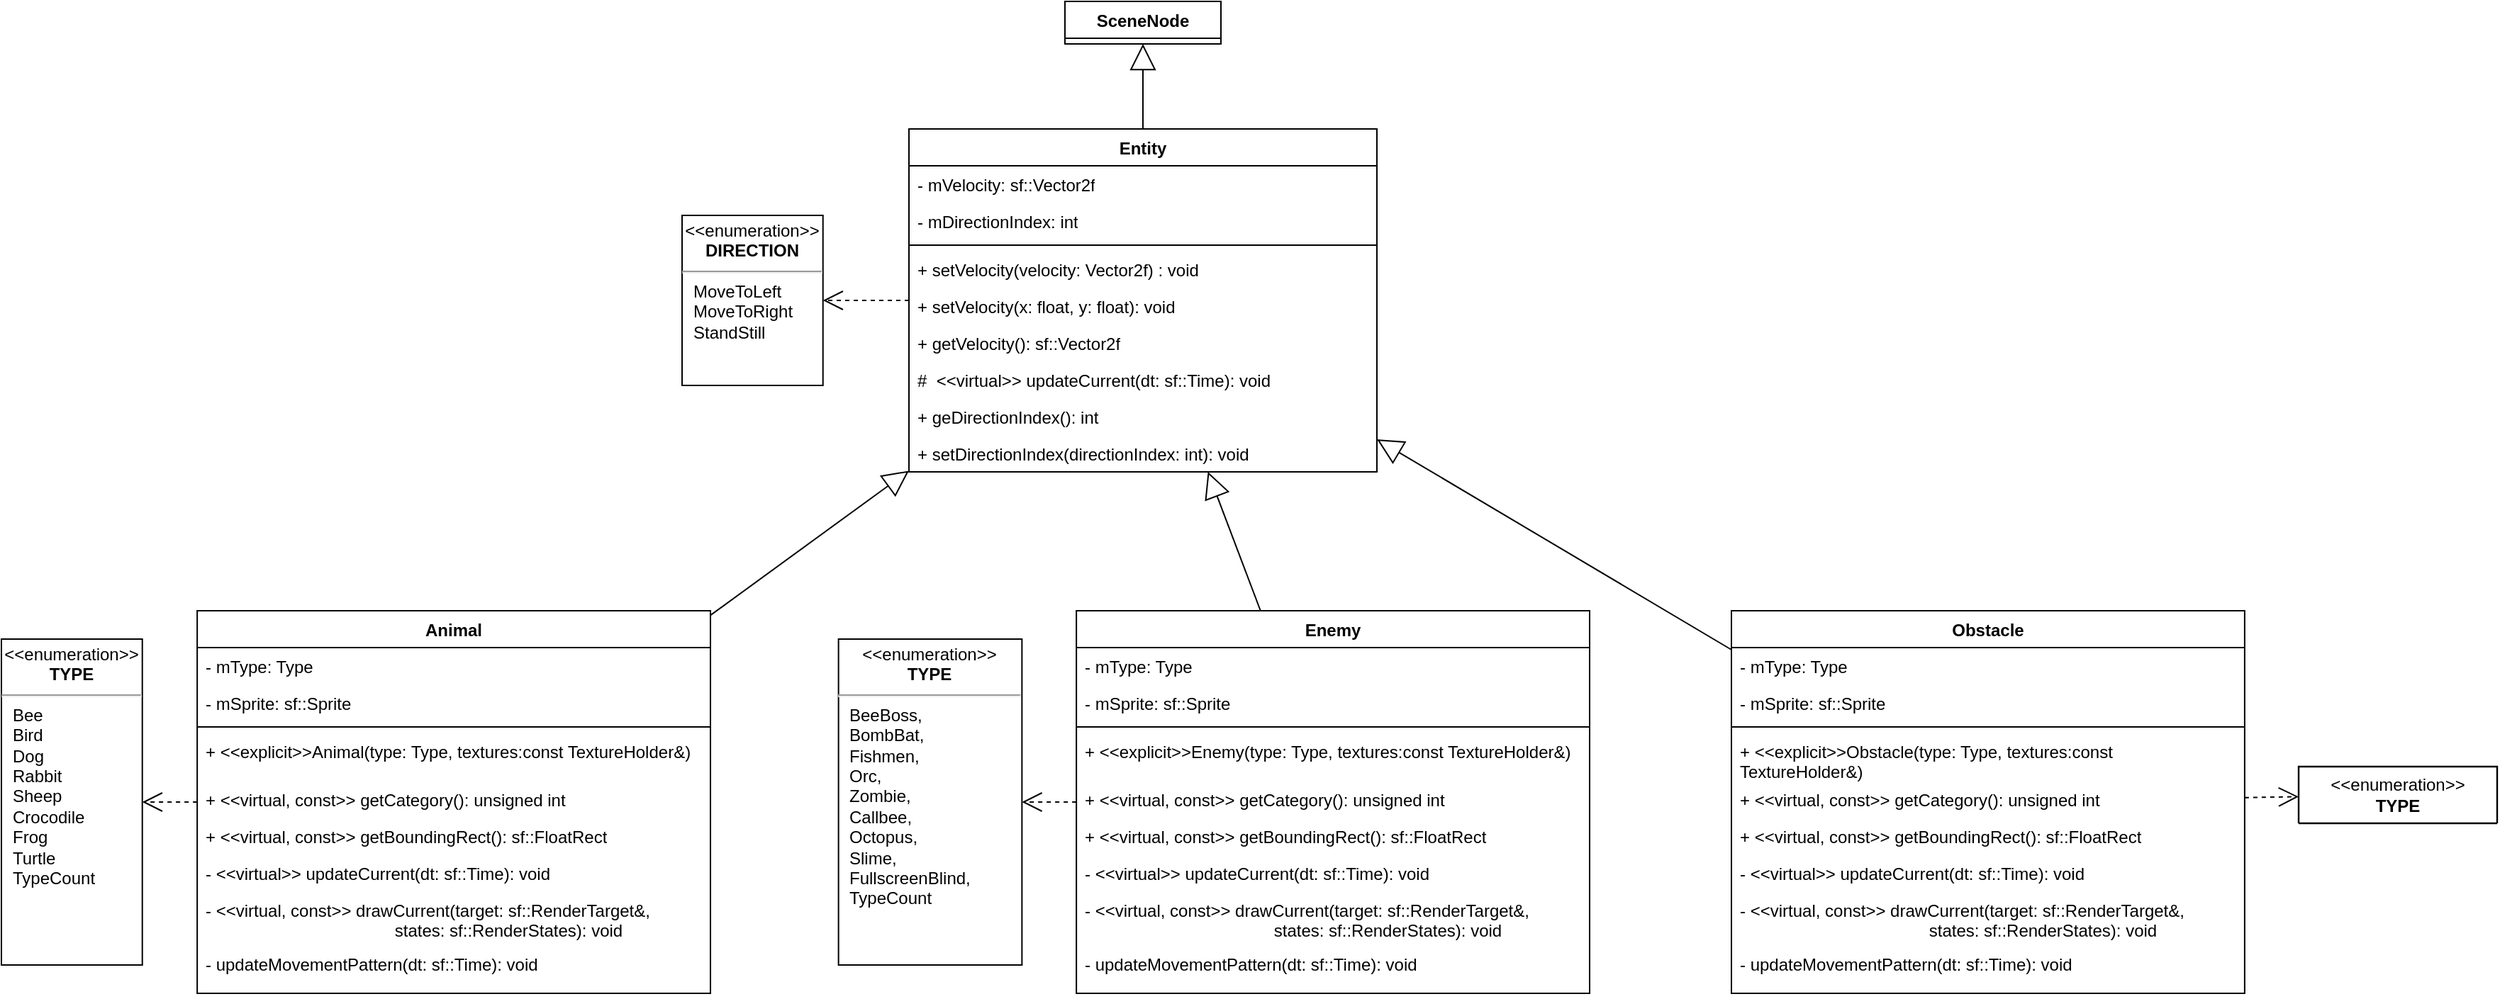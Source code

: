 <mxfile>
    <diagram id="fpd9Fu31cau4rlFF5W6Y" name="Page-1">
        <mxGraphModel dx="2563" dy="768" grid="1" gridSize="10" guides="1" tooltips="1" connect="1" arrows="1" fold="1" page="1" pageScale="1" pageWidth="850" pageHeight="1100" math="0" shadow="0">
            <root>
                <mxCell id="0"/>
                <mxCell id="1" parent="0"/>
                <mxCell id="2" value="Entity" style="swimlane;fontStyle=1;align=center;verticalAlign=top;childLayout=stackLayout;horizontal=1;startSize=26;horizontalStack=0;resizeParent=1;resizeParentMax=0;resizeLast=0;collapsible=1;marginBottom=0;whiteSpace=wrap;html=1;" parent="1" vertex="1">
                    <mxGeometry x="140" y="920" width="330" height="242" as="geometry"/>
                </mxCell>
                <mxCell id="3" value="- mVelocity: sf::Vector2f" style="text;strokeColor=none;fillColor=none;align=left;verticalAlign=top;spacingLeft=4;spacingRight=4;overflow=hidden;rotatable=0;points=[[0,0.5],[1,0.5]];portConstraint=eastwest;whiteSpace=wrap;html=1;" parent="2" vertex="1">
                    <mxGeometry y="26" width="330" height="26" as="geometry"/>
                </mxCell>
                <mxCell id="4" value="- mDirectionIndex: int" style="text;strokeColor=none;fillColor=none;align=left;verticalAlign=top;spacingLeft=4;spacingRight=4;overflow=hidden;rotatable=0;points=[[0,0.5],[1,0.5]];portConstraint=eastwest;whiteSpace=wrap;html=1;" parent="2" vertex="1">
                    <mxGeometry y="52" width="330" height="26" as="geometry"/>
                </mxCell>
                <mxCell id="5" value="" style="line;strokeWidth=1;fillColor=none;align=left;verticalAlign=middle;spacingTop=-1;spacingLeft=3;spacingRight=3;rotatable=0;labelPosition=right;points=[];portConstraint=eastwest;strokeColor=inherit;" parent="2" vertex="1">
                    <mxGeometry y="78" width="330" height="8" as="geometry"/>
                </mxCell>
                <mxCell id="6" value="+ setVelocity(velocity: Vector2f) : void" style="text;strokeColor=none;fillColor=none;align=left;verticalAlign=top;spacingLeft=4;spacingRight=4;overflow=hidden;rotatable=0;points=[[0,0.5],[1,0.5]];portConstraint=eastwest;whiteSpace=wrap;html=1;" parent="2" vertex="1">
                    <mxGeometry y="86" width="330" height="26" as="geometry"/>
                </mxCell>
                <mxCell id="7" value="+ setVelocity(x: float, y: float): void" style="text;strokeColor=none;fillColor=none;align=left;verticalAlign=top;spacingLeft=4;spacingRight=4;overflow=hidden;rotatable=0;points=[[0,0.5],[1,0.5]];portConstraint=eastwest;whiteSpace=wrap;html=1;" parent="2" vertex="1">
                    <mxGeometry y="112" width="330" height="26" as="geometry"/>
                </mxCell>
                <mxCell id="8" value="+ getVelocity(): sf::Vector2f" style="text;strokeColor=none;fillColor=none;align=left;verticalAlign=top;spacingLeft=4;spacingRight=4;overflow=hidden;rotatable=0;points=[[0,0.5],[1,0.5]];portConstraint=eastwest;whiteSpace=wrap;html=1;" parent="2" vertex="1">
                    <mxGeometry y="138" width="330" height="26" as="geometry"/>
                </mxCell>
                <mxCell id="9" value="#&amp;nbsp; &amp;lt;&amp;lt;virtual&amp;gt;&amp;gt; updateCurrent(dt: sf::Time): void" style="text;strokeColor=none;fillColor=none;align=left;verticalAlign=top;spacingLeft=4;spacingRight=4;overflow=hidden;rotatable=0;points=[[0,0.5],[1,0.5]];portConstraint=eastwest;whiteSpace=wrap;html=1;" parent="2" vertex="1">
                    <mxGeometry y="164" width="330" height="26" as="geometry"/>
                </mxCell>
                <mxCell id="10" value="+ geDirectionIndex(): int&amp;nbsp;" style="text;strokeColor=none;fillColor=none;align=left;verticalAlign=top;spacingLeft=4;spacingRight=4;overflow=hidden;rotatable=0;points=[[0,0.5],[1,0.5]];portConstraint=eastwest;whiteSpace=wrap;html=1;" parent="2" vertex="1">
                    <mxGeometry y="190" width="330" height="26" as="geometry"/>
                </mxCell>
                <mxCell id="11" value="+ setDirectionIndex(directionIndex: int): void" style="text;strokeColor=none;fillColor=none;align=left;verticalAlign=top;spacingLeft=4;spacingRight=4;overflow=hidden;rotatable=0;points=[[0,0.5],[1,0.5]];portConstraint=eastwest;whiteSpace=wrap;html=1;" parent="2" vertex="1">
                    <mxGeometry y="216" width="330" height="26" as="geometry"/>
                </mxCell>
                <mxCell id="12" value="" style="endArrow=block;endSize=16;endFill=0;html=1;rounded=0;" parent="1" source="13" target="2" edge="1">
                    <mxGeometry width="160" relative="1" as="geometry">
                        <mxPoint x="-220" y="1190" as="sourcePoint"/>
                        <mxPoint x="-310" y="990" as="targetPoint"/>
                    </mxGeometry>
                </mxCell>
                <mxCell id="13" value="Animal" style="swimlane;fontStyle=1;align=center;verticalAlign=top;childLayout=stackLayout;horizontal=1;startSize=26;horizontalStack=0;resizeParent=1;resizeParentMax=0;resizeLast=0;collapsible=1;marginBottom=0;whiteSpace=wrap;html=1;" parent="1" vertex="1">
                    <mxGeometry x="-361.935" y="1260" width="361.94" height="270" as="geometry"/>
                </mxCell>
                <mxCell id="14" value="- mType: Type" style="text;strokeColor=none;fillColor=none;align=left;verticalAlign=top;spacingLeft=4;spacingRight=4;overflow=hidden;rotatable=0;points=[[0,0.5],[1,0.5]];portConstraint=eastwest;whiteSpace=wrap;html=1;" parent="13" vertex="1">
                    <mxGeometry y="26" width="361.94" height="26" as="geometry"/>
                </mxCell>
                <mxCell id="15" value="- mSprite: sf::Sprite" style="text;strokeColor=none;fillColor=none;align=left;verticalAlign=top;spacingLeft=4;spacingRight=4;overflow=hidden;rotatable=0;points=[[0,0.5],[1,0.5]];portConstraint=eastwest;whiteSpace=wrap;html=1;" parent="13" vertex="1">
                    <mxGeometry y="52" width="361.94" height="26" as="geometry"/>
                </mxCell>
                <mxCell id="16" value="" style="line;strokeWidth=1;fillColor=none;align=left;verticalAlign=middle;spacingTop=-1;spacingLeft=3;spacingRight=3;rotatable=0;labelPosition=right;points=[];portConstraint=eastwest;strokeColor=inherit;" parent="13" vertex="1">
                    <mxGeometry y="78" width="361.94" height="8" as="geometry"/>
                </mxCell>
                <mxCell id="17" value="+ &amp;lt;&amp;lt;explicit&amp;gt;&amp;gt;Animal(type: Type, textures:const TextureHolder&amp;amp;)" style="text;strokeColor=none;fillColor=none;align=left;verticalAlign=top;spacingLeft=4;spacingRight=4;overflow=hidden;rotatable=0;points=[[0,0.5],[1,0.5]];portConstraint=eastwest;whiteSpace=wrap;html=1;" parent="13" vertex="1">
                    <mxGeometry y="86" width="361.94" height="34" as="geometry"/>
                </mxCell>
                <mxCell id="18" value="+ &amp;lt;&amp;lt;virtual, const&amp;gt;&amp;gt; getCategory(): unsigned int" style="text;strokeColor=none;fillColor=none;align=left;verticalAlign=top;spacingLeft=4;spacingRight=4;overflow=hidden;rotatable=0;points=[[0,0.5],[1,0.5]];portConstraint=eastwest;whiteSpace=wrap;html=1;" parent="13" vertex="1">
                    <mxGeometry y="120" width="361.94" height="26" as="geometry"/>
                </mxCell>
                <mxCell id="19" value="+ &amp;lt;&amp;lt;virtual, const&amp;gt;&amp;gt; getBoundingRect(): sf::FloatRect" style="text;strokeColor=none;fillColor=none;align=left;verticalAlign=top;spacingLeft=4;spacingRight=4;overflow=hidden;rotatable=0;points=[[0,0.5],[1,0.5]];portConstraint=eastwest;whiteSpace=wrap;html=1;" parent="13" vertex="1">
                    <mxGeometry y="146" width="361.94" height="26" as="geometry"/>
                </mxCell>
                <mxCell id="20" value="- &amp;lt;&amp;lt;virtual&amp;gt;&amp;gt; updateCurrent(dt: sf::Time): void" style="text;strokeColor=none;fillColor=none;align=left;verticalAlign=top;spacingLeft=4;spacingRight=4;overflow=hidden;rotatable=0;points=[[0,0.5],[1,0.5]];portConstraint=eastwest;whiteSpace=wrap;html=1;" parent="13" vertex="1">
                    <mxGeometry y="172" width="361.94" height="26" as="geometry"/>
                </mxCell>
                <mxCell id="21" value="- &amp;lt;&amp;lt;virtual, const&amp;gt;&amp;gt; drawCurrent(target: sf::RenderTarget&amp;amp;, &lt;br&gt;&lt;span style=&quot;white-space: pre;&quot;&gt;&#9;&lt;/span&gt;&lt;span style=&quot;white-space: pre;&quot;&gt;&#9;&lt;/span&gt;&lt;span style=&quot;white-space: pre;&quot;&gt;&#9;&lt;/span&gt;&lt;span style=&quot;white-space: pre;&quot;&gt;&#9;&lt;span style=&quot;white-space: pre;&quot;&gt;&#9;&lt;/span&gt;&lt;/span&gt;states: sf::RenderStates): void" style="text;strokeColor=none;fillColor=none;align=left;verticalAlign=top;spacingLeft=4;spacingRight=4;overflow=hidden;rotatable=0;points=[[0,0.5],[1,0.5]];portConstraint=eastwest;whiteSpace=wrap;html=1;" parent="13" vertex="1">
                    <mxGeometry y="198" width="361.94" height="38" as="geometry"/>
                </mxCell>
                <mxCell id="22" value="- updateMovementPattern(dt: sf::Time): void" style="text;strokeColor=none;fillColor=none;align=left;verticalAlign=top;spacingLeft=4;spacingRight=4;overflow=hidden;rotatable=0;points=[[0,0.5],[1,0.5]];portConstraint=eastwest;whiteSpace=wrap;html=1;" parent="13" vertex="1">
                    <mxGeometry y="236" width="361.94" height="34" as="geometry"/>
                </mxCell>
                <mxCell id="23" value="&lt;p style=&quot;margin:0px;margin-top:4px;text-align:center;&quot;&gt;&amp;lt;&amp;lt;enumeration&amp;gt;&amp;gt;&lt;br&gt;&lt;b&gt;TYPE&lt;/b&gt;&lt;/p&gt;&lt;hr&gt;&lt;p style=&quot;margin:0px;margin-left:8px;text-align:left;&quot;&gt;Bee&lt;/p&gt;&lt;p style=&quot;margin:0px;margin-left:8px;text-align:left;&quot;&gt;Bird&lt;/p&gt;&lt;p style=&quot;margin:0px;margin-left:8px;text-align:left;&quot;&gt;Dog&lt;/p&gt;&lt;p style=&quot;margin:0px;margin-left:8px;text-align:left;&quot;&gt;Rabbit&lt;/p&gt;&lt;p style=&quot;margin:0px;margin-left:8px;text-align:left;&quot;&gt;Sheep&lt;/p&gt;&lt;p style=&quot;margin:0px;margin-left:8px;text-align:left;&quot;&gt;Crocodile&lt;/p&gt;&lt;p style=&quot;margin:0px;margin-left:8px;text-align:left;&quot;&gt;Frog&lt;/p&gt;&lt;p style=&quot;margin:0px;margin-left:8px;text-align:left;&quot;&gt;Turtle&lt;/p&gt;&lt;p style=&quot;margin:0px;margin-left:8px;text-align:left;&quot;&gt;TypeCount&lt;/p&gt;" style="shape=rect;html=1;overflow=fill;whiteSpace=wrap;" parent="1" vertex="1">
                    <mxGeometry x="-500" y="1280" width="99.36" height="230" as="geometry"/>
                </mxCell>
                <mxCell id="24" value="" style="endArrow=open;endSize=12;dashed=1;html=1;rounded=0;" parent="1" source="13" target="23" edge="1">
                    <mxGeometry width="160" relative="1" as="geometry">
                        <mxPoint x="-540" y="1622" as="sourcePoint"/>
                        <mxPoint x="-380" y="1622" as="targetPoint"/>
                    </mxGeometry>
                </mxCell>
                <mxCell id="25" value="Enemy" style="swimlane;fontStyle=1;align=center;verticalAlign=top;childLayout=stackLayout;horizontal=1;startSize=26;horizontalStack=0;resizeParent=1;resizeParentMax=0;resizeLast=0;collapsible=1;marginBottom=0;whiteSpace=wrap;html=1;" parent="1" vertex="1">
                    <mxGeometry x="258.065" y="1260" width="361.94" height="270" as="geometry"/>
                </mxCell>
                <mxCell id="26" value="- mType: Type" style="text;strokeColor=none;fillColor=none;align=left;verticalAlign=top;spacingLeft=4;spacingRight=4;overflow=hidden;rotatable=0;points=[[0,0.5],[1,0.5]];portConstraint=eastwest;whiteSpace=wrap;html=1;" parent="25" vertex="1">
                    <mxGeometry y="26" width="361.94" height="26" as="geometry"/>
                </mxCell>
                <mxCell id="27" value="- mSprite: sf::Sprite" style="text;strokeColor=none;fillColor=none;align=left;verticalAlign=top;spacingLeft=4;spacingRight=4;overflow=hidden;rotatable=0;points=[[0,0.5],[1,0.5]];portConstraint=eastwest;whiteSpace=wrap;html=1;" parent="25" vertex="1">
                    <mxGeometry y="52" width="361.94" height="26" as="geometry"/>
                </mxCell>
                <mxCell id="28" value="" style="line;strokeWidth=1;fillColor=none;align=left;verticalAlign=middle;spacingTop=-1;spacingLeft=3;spacingRight=3;rotatable=0;labelPosition=right;points=[];portConstraint=eastwest;strokeColor=inherit;" parent="25" vertex="1">
                    <mxGeometry y="78" width="361.94" height="8" as="geometry"/>
                </mxCell>
                <mxCell id="29" value="+ &amp;lt;&amp;lt;explicit&amp;gt;&amp;gt;Enemy(type: Type, textures:const TextureHolder&amp;amp;)" style="text;strokeColor=none;fillColor=none;align=left;verticalAlign=top;spacingLeft=4;spacingRight=4;overflow=hidden;rotatable=0;points=[[0,0.5],[1,0.5]];portConstraint=eastwest;whiteSpace=wrap;html=1;" parent="25" vertex="1">
                    <mxGeometry y="86" width="361.94" height="34" as="geometry"/>
                </mxCell>
                <mxCell id="30" value="+ &amp;lt;&amp;lt;virtual, const&amp;gt;&amp;gt; getCategory(): unsigned int" style="text;strokeColor=none;fillColor=none;align=left;verticalAlign=top;spacingLeft=4;spacingRight=4;overflow=hidden;rotatable=0;points=[[0,0.5],[1,0.5]];portConstraint=eastwest;whiteSpace=wrap;html=1;" parent="25" vertex="1">
                    <mxGeometry y="120" width="361.94" height="26" as="geometry"/>
                </mxCell>
                <mxCell id="31" value="+ &amp;lt;&amp;lt;virtual, const&amp;gt;&amp;gt; getBoundingRect(): sf::FloatRect" style="text;strokeColor=none;fillColor=none;align=left;verticalAlign=top;spacingLeft=4;spacingRight=4;overflow=hidden;rotatable=0;points=[[0,0.5],[1,0.5]];portConstraint=eastwest;whiteSpace=wrap;html=1;" parent="25" vertex="1">
                    <mxGeometry y="146" width="361.94" height="26" as="geometry"/>
                </mxCell>
                <mxCell id="32" value="- &amp;lt;&amp;lt;virtual&amp;gt;&amp;gt; updateCurrent(dt: sf::Time): void" style="text;strokeColor=none;fillColor=none;align=left;verticalAlign=top;spacingLeft=4;spacingRight=4;overflow=hidden;rotatable=0;points=[[0,0.5],[1,0.5]];portConstraint=eastwest;whiteSpace=wrap;html=1;" parent="25" vertex="1">
                    <mxGeometry y="172" width="361.94" height="26" as="geometry"/>
                </mxCell>
                <mxCell id="33" value="- &amp;lt;&amp;lt;virtual, const&amp;gt;&amp;gt; drawCurrent(target: sf::RenderTarget&amp;amp;, &lt;br&gt;&lt;span style=&quot;white-space: pre;&quot;&gt;&#9;&lt;/span&gt;&lt;span style=&quot;white-space: pre;&quot;&gt;&#9;&lt;/span&gt;&lt;span style=&quot;white-space: pre;&quot;&gt;&#9;&lt;/span&gt;&lt;span style=&quot;white-space: pre;&quot;&gt;&#9;&lt;span style=&quot;white-space: pre;&quot;&gt;&#9;&lt;/span&gt;&lt;/span&gt;states: sf::RenderStates): void" style="text;strokeColor=none;fillColor=none;align=left;verticalAlign=top;spacingLeft=4;spacingRight=4;overflow=hidden;rotatable=0;points=[[0,0.5],[1,0.5]];portConstraint=eastwest;whiteSpace=wrap;html=1;" parent="25" vertex="1">
                    <mxGeometry y="198" width="361.94" height="38" as="geometry"/>
                </mxCell>
                <mxCell id="34" value="- updateMovementPattern(dt: sf::Time): void" style="text;strokeColor=none;fillColor=none;align=left;verticalAlign=top;spacingLeft=4;spacingRight=4;overflow=hidden;rotatable=0;points=[[0,0.5],[1,0.5]];portConstraint=eastwest;whiteSpace=wrap;html=1;" parent="25" vertex="1">
                    <mxGeometry y="236" width="361.94" height="34" as="geometry"/>
                </mxCell>
                <mxCell id="35" value="&lt;p style=&quot;margin:0px;margin-top:4px;text-align:center;&quot;&gt;&amp;lt;&amp;lt;enumeration&amp;gt;&amp;gt;&lt;br&gt;&lt;b&gt;TYPE&lt;/b&gt;&lt;/p&gt;&lt;hr&gt;&lt;p style=&quot;margin:0px;margin-left:8px;text-align:left;&quot;&gt;BeeBoss,&lt;/p&gt;&lt;p style=&quot;margin:0px;margin-left:8px;text-align:left;&quot;&gt;BombBat,&lt;/p&gt;&lt;p style=&quot;margin:0px;margin-left:8px;text-align:left;&quot;&gt;Fishmen,&lt;/p&gt;&lt;p style=&quot;margin:0px;margin-left:8px;text-align:left;&quot;&gt;Orc,&lt;/p&gt;&lt;p style=&quot;margin:0px;margin-left:8px;text-align:left;&quot;&gt;Zombie,&lt;/p&gt;&lt;p style=&quot;margin:0px;margin-left:8px;text-align:left;&quot;&gt;&lt;span style=&quot;background-color: initial;&quot;&gt;Callbee,&lt;/span&gt;&lt;br&gt;&lt;/p&gt;&lt;p style=&quot;margin:0px;margin-left:8px;text-align:left;&quot;&gt;Octopus,&lt;/p&gt;&lt;p style=&quot;margin:0px;margin-left:8px;text-align:left;&quot;&gt;Slime,&lt;/p&gt;&lt;p style=&quot;margin:0px;margin-left:8px;text-align:left;&quot;&gt;FullscreenBlind,&lt;/p&gt;&lt;p style=&quot;margin:0px;margin-left:8px;text-align:left;&quot;&gt;TypeCount&lt;/p&gt;" style="shape=rect;html=1;overflow=fill;whiteSpace=wrap;" parent="1" vertex="1">
                    <mxGeometry x="90.32" y="1280" width="129.36" height="230" as="geometry"/>
                </mxCell>
                <mxCell id="36" value="" style="endArrow=open;endSize=12;dashed=1;html=1;rounded=0;" parent="1" source="25" target="35" edge="1">
                    <mxGeometry width="160" relative="1" as="geometry">
                        <mxPoint x="230" y="1632" as="sourcePoint"/>
                        <mxPoint x="390" y="1632" as="targetPoint"/>
                    </mxGeometry>
                </mxCell>
                <mxCell id="37" value="Obstacle" style="swimlane;fontStyle=1;align=center;verticalAlign=top;childLayout=stackLayout;horizontal=1;startSize=26;horizontalStack=0;resizeParent=1;resizeParentMax=0;resizeLast=0;collapsible=1;marginBottom=0;whiteSpace=wrap;html=1;" parent="1" vertex="1">
                    <mxGeometry x="720" y="1260" width="361.94" height="270" as="geometry"/>
                </mxCell>
                <mxCell id="38" value="- mType: Type" style="text;strokeColor=none;fillColor=none;align=left;verticalAlign=top;spacingLeft=4;spacingRight=4;overflow=hidden;rotatable=0;points=[[0,0.5],[1,0.5]];portConstraint=eastwest;whiteSpace=wrap;html=1;" parent="37" vertex="1">
                    <mxGeometry y="26" width="361.94" height="26" as="geometry"/>
                </mxCell>
                <mxCell id="39" value="- mSprite: sf::Sprite" style="text;strokeColor=none;fillColor=none;align=left;verticalAlign=top;spacingLeft=4;spacingRight=4;overflow=hidden;rotatable=0;points=[[0,0.5],[1,0.5]];portConstraint=eastwest;whiteSpace=wrap;html=1;" parent="37" vertex="1">
                    <mxGeometry y="52" width="361.94" height="26" as="geometry"/>
                </mxCell>
                <mxCell id="40" value="" style="line;strokeWidth=1;fillColor=none;align=left;verticalAlign=middle;spacingTop=-1;spacingLeft=3;spacingRight=3;rotatable=0;labelPosition=right;points=[];portConstraint=eastwest;strokeColor=inherit;" parent="37" vertex="1">
                    <mxGeometry y="78" width="361.94" height="8" as="geometry"/>
                </mxCell>
                <mxCell id="41" value="+ &amp;lt;&amp;lt;explicit&amp;gt;&amp;gt;Obstacle(type: Type, textures:const TextureHolder&amp;amp;)" style="text;strokeColor=none;fillColor=none;align=left;verticalAlign=top;spacingLeft=4;spacingRight=4;overflow=hidden;rotatable=0;points=[[0,0.5],[1,0.5]];portConstraint=eastwest;whiteSpace=wrap;html=1;" parent="37" vertex="1">
                    <mxGeometry y="86" width="361.94" height="34" as="geometry"/>
                </mxCell>
                <mxCell id="42" value="+ &amp;lt;&amp;lt;virtual, const&amp;gt;&amp;gt; getCategory(): unsigned int" style="text;strokeColor=none;fillColor=none;align=left;verticalAlign=top;spacingLeft=4;spacingRight=4;overflow=hidden;rotatable=0;points=[[0,0.5],[1,0.5]];portConstraint=eastwest;whiteSpace=wrap;html=1;" parent="37" vertex="1">
                    <mxGeometry y="120" width="361.94" height="26" as="geometry"/>
                </mxCell>
                <mxCell id="43" value="+ &amp;lt;&amp;lt;virtual, const&amp;gt;&amp;gt; getBoundingRect(): sf::FloatRect" style="text;strokeColor=none;fillColor=none;align=left;verticalAlign=top;spacingLeft=4;spacingRight=4;overflow=hidden;rotatable=0;points=[[0,0.5],[1,0.5]];portConstraint=eastwest;whiteSpace=wrap;html=1;" parent="37" vertex="1">
                    <mxGeometry y="146" width="361.94" height="26" as="geometry"/>
                </mxCell>
                <mxCell id="44" value="- &amp;lt;&amp;lt;virtual&amp;gt;&amp;gt; updateCurrent(dt: sf::Time): void" style="text;strokeColor=none;fillColor=none;align=left;verticalAlign=top;spacingLeft=4;spacingRight=4;overflow=hidden;rotatable=0;points=[[0,0.5],[1,0.5]];portConstraint=eastwest;whiteSpace=wrap;html=1;" parent="37" vertex="1">
                    <mxGeometry y="172" width="361.94" height="26" as="geometry"/>
                </mxCell>
                <mxCell id="45" value="- &amp;lt;&amp;lt;virtual, const&amp;gt;&amp;gt; drawCurrent(target: sf::RenderTarget&amp;amp;, &lt;br&gt;&lt;span style=&quot;white-space: pre;&quot;&gt;&#9;&lt;/span&gt;&lt;span style=&quot;white-space: pre;&quot;&gt;&#9;&lt;/span&gt;&lt;span style=&quot;white-space: pre;&quot;&gt;&#9;&lt;/span&gt;&lt;span style=&quot;white-space: pre;&quot;&gt;&#9;&lt;span style=&quot;white-space: pre;&quot;&gt;&#9;&lt;/span&gt;&lt;/span&gt;states: sf::RenderStates): void" style="text;strokeColor=none;fillColor=none;align=left;verticalAlign=top;spacingLeft=4;spacingRight=4;overflow=hidden;rotatable=0;points=[[0,0.5],[1,0.5]];portConstraint=eastwest;whiteSpace=wrap;html=1;" parent="37" vertex="1">
                    <mxGeometry y="198" width="361.94" height="38" as="geometry"/>
                </mxCell>
                <mxCell id="46" value="- updateMovementPattern(dt: sf::Time): void" style="text;strokeColor=none;fillColor=none;align=left;verticalAlign=top;spacingLeft=4;spacingRight=4;overflow=hidden;rotatable=0;points=[[0,0.5],[1,0.5]];portConstraint=eastwest;whiteSpace=wrap;html=1;" parent="37" vertex="1">
                    <mxGeometry y="236" width="361.94" height="34" as="geometry"/>
                </mxCell>
                <mxCell id="47" value="" style="endArrow=open;endSize=12;dashed=1;html=1;rounded=0;" parent="1" source="37" target="52" edge="1">
                    <mxGeometry x="-0.132" y="22" width="160" relative="1" as="geometry">
                        <mxPoint x="780" y="1652" as="sourcePoint"/>
                        <mxPoint x="1145" y="1402.897" as="targetPoint"/>
                        <mxPoint as="offset"/>
                    </mxGeometry>
                </mxCell>
                <mxCell id="48" value="" style="endArrow=block;endSize=16;endFill=0;html=1;rounded=0;" parent="1" source="25" target="2" edge="1">
                    <mxGeometry width="160" relative="1" as="geometry">
                        <mxPoint x="159.86" y="1308" as="sourcePoint"/>
                        <mxPoint x="150" y="1110" as="targetPoint"/>
                    </mxGeometry>
                </mxCell>
                <mxCell id="49" value="" style="endArrow=block;endSize=16;endFill=0;html=1;rounded=0;" parent="1" source="37" target="2" edge="1">
                    <mxGeometry width="160" relative="1" as="geometry">
                        <mxPoint x="799.62" y="1218" as="sourcePoint"/>
                        <mxPoint x="590" y="1050" as="targetPoint"/>
                    </mxGeometry>
                </mxCell>
                <mxCell id="50" value="&lt;p style=&quot;margin:0px;margin-top:4px;text-align:center;&quot;&gt;&amp;lt;&amp;lt;enumeration&amp;gt;&amp;gt;&lt;br&gt;&lt;b&gt;DIRECTION&lt;/b&gt;&lt;/p&gt;&lt;hr&gt;&lt;p style=&quot;margin:0px;margin-left:8px;text-align:left;&quot;&gt;MoveToLeft&lt;/p&gt;&lt;p style=&quot;margin:0px;margin-left:8px;text-align:left;&quot;&gt;MoveToRight&lt;/p&gt;&lt;p style=&quot;margin:0px;margin-left:8px;text-align:left;&quot;&gt;StandStill&lt;/p&gt;" style="shape=rect;html=1;overflow=fill;whiteSpace=wrap;" parent="1" vertex="1">
                    <mxGeometry x="-20" y="981" width="99.36" height="120" as="geometry"/>
                </mxCell>
                <mxCell id="51" value="" style="endArrow=open;endSize=12;dashed=1;html=1;rounded=0;" parent="1" source="2" target="50" edge="1">
                    <mxGeometry width="160" relative="1" as="geometry">
                        <mxPoint x="128.64" y="1040.23" as="sourcePoint"/>
                        <mxPoint x="90.64" y="1040.23" as="targetPoint"/>
                    </mxGeometry>
                </mxCell>
                <mxCell id="52" value="&amp;lt;&amp;lt;enumeration&amp;gt;&amp;gt;&lt;br style=&quot;border-color: var(--border-color);&quot;&gt;&lt;b style=&quot;border-color: var(--border-color);&quot;&gt;TYPE&lt;/b&gt;" style="swimlane;fontStyle=0;childLayout=stackLayout;horizontal=1;startSize=40;horizontalStack=0;resizeParent=1;resizeParentMax=0;resizeLast=0;collapsible=1;marginBottom=0;whiteSpace=wrap;html=1;fillColor=none;strokeWidth=1.2;gradientColor=none;" parent="1" vertex="1" collapsed="1">
                    <mxGeometry x="1120" y="1370" width="140" height="40" as="geometry">
                        <mxRectangle x="1150" y="1370" width="140" height="1330" as="alternateBounds"/>
                    </mxGeometry>
                </mxCell>
                <mxCell id="53" value="&lt;p style=&quot;border-color: var(--border-color); margin: 0px 0px 0px 8px;&quot;&gt;fence,&lt;/p&gt;&lt;p style=&quot;border-color: var(--border-color); margin: 0px 0px 0px 8px;&quot;&gt;campfire1,&lt;/p&gt;&lt;p style=&quot;border-color: var(--border-color); margin: 0px 0px 0px 8px;&quot;&gt;campfire2,&lt;/p&gt;&lt;p style=&quot;border-color: var(--border-color); margin: 0px 0px 0px 8px;&quot;&gt;pointer1,&lt;/p&gt;&lt;p style=&quot;border-color: var(--border-color); margin: 0px 0px 0px 8px;&quot;&gt;pointer2,&lt;/p&gt;&lt;p style=&quot;border-color: var(--border-color); margin: 0px 0px 0px 8px;&quot;&gt;stone1,&lt;/p&gt;&lt;p style=&quot;border-color: var(--border-color); margin: 0px 0px 0px 8px;&quot;&gt;stone2,&lt;/p&gt;&lt;p style=&quot;border-color: var(--border-color); margin: 0px 0px 0px 8px;&quot;&gt;stone3,&lt;/p&gt;&lt;p style=&quot;border-color: var(--border-color); margin: 0px 0px 0px 8px;&quot;&gt;stone4,&lt;/p&gt;&lt;p style=&quot;border-color: var(--border-color); margin: 0px 0px 0px 8px;&quot;&gt;stone5,&lt;/p&gt;&lt;p style=&quot;border-color: var(--border-color); margin: 0px 0px 0px 8px;&quot;&gt;grass1,&lt;/p&gt;&lt;p style=&quot;border-color: var(--border-color); margin: 0px 0px 0px 8px;&quot;&gt;grass2,&lt;/p&gt;&lt;p style=&quot;border-color: var(--border-color); margin: 0px 0px 0px 8px;&quot;&gt;grass3,&lt;/p&gt;&lt;p style=&quot;border-color: var(--border-color); margin: 0px 0px 0px 8px;&quot;&gt;grass4,&lt;/p&gt;&lt;p style=&quot;border-color: var(--border-color); margin: 0px 0px 0px 8px;&quot;&gt;grass5,&lt;/p&gt;&lt;p style=&quot;border-color: var(--border-color); margin: 0px 0px 0px 8px;&quot;&gt;bush1,&lt;/p&gt;&lt;p style=&quot;border-color: var(--border-color); margin: 0px 0px 0px 8px;&quot;&gt;bush2,&lt;/p&gt;&lt;p style=&quot;border-color: var(--border-color); margin: 0px 0px 0px 8px;&quot;&gt;bush3,&lt;/p&gt;&lt;p style=&quot;border-color: var(--border-color); margin: 0px 0px 0px 8px;&quot;&gt;bush4,&lt;/p&gt;&lt;p style=&quot;border-color: var(--border-color); margin: 0px 0px 0px 8px;&quot;&gt;flower1,&lt;/p&gt;&lt;p style=&quot;border-color: var(--border-color); margin: 0px 0px 0px 8px;&quot;&gt;flower2,&lt;/p&gt;&lt;p style=&quot;border-color: var(--border-color); margin: 0px 0px 0px 8px;&quot;&gt;flower3,&lt;/p&gt;&lt;p style=&quot;border-color: var(--border-color); margin: 0px 0px 0px 8px;&quot;&gt;flower4,&lt;/p&gt;&lt;p style=&quot;border-color: var(--border-color); margin: 0px 0px 0px 8px;&quot;&gt;butterfly1,&lt;/p&gt;&lt;p style=&quot;border-color: var(--border-color); margin: 0px 0px 0px 8px;&quot;&gt;butterfly2,&lt;/p&gt;&lt;p style=&quot;border-color: var(--border-color); margin: 0px 0px 0px 8px;&quot;&gt;butterfly3,&lt;/p&gt;&lt;p style=&quot;border-color: var(--border-color); margin: 0px 0px 0px 8px;&quot;&gt;butterfly4,&lt;/p&gt;&lt;p style=&quot;border-color: var(--border-color); margin: 0px 0px 0px 8px;&quot;&gt;tent,&lt;/p&gt;&lt;p style=&quot;border-color: var(--border-color); margin: 0px 0px 0px 8px;&quot;&gt;tree1,&lt;/p&gt;&lt;p style=&quot;border-color: var(--border-color); margin: 0px 0px 0px 8px;&quot;&gt;tree2,&lt;/p&gt;&lt;p style=&quot;border-color: var(--border-color); margin: 0px 0px 0px 8px;&quot;&gt;log,&lt;/p&gt;&lt;p style=&quot;border-color: var(--border-color); margin: 0px 0px 0px 8px;&quot;&gt;lamp,&lt;/p&gt;&lt;p style=&quot;border-color: var(--border-color); margin: 0px 0px 0px 8px;&quot;&gt;dirt1,&lt;/p&gt;&lt;p style=&quot;border-color: var(--border-color); margin: 0px 0px 0px 8px;&quot;&gt;dirt2,&lt;/p&gt;&lt;p style=&quot;border-color: var(--border-color); margin: 0px 0px 0px 8px;&quot;&gt;dirt3,&lt;/p&gt;&lt;p style=&quot;border-color: var(--border-color); margin: 0px 0px 0px 8px;&quot;&gt;box1,&lt;/p&gt;&lt;p style=&quot;border-color: var(--border-color); margin: 0px 0px 0px 8px;&quot;&gt;box2,&lt;/p&gt;&lt;p style=&quot;border-color: var(--border-color); margin: 0px 0px 0px 8px;&quot;&gt;box3,&lt;/p&gt;&lt;p style=&quot;border-color: var(--border-color); margin: 0px 0px 0px 8px;&quot;&gt;gy_log,&lt;/p&gt;&lt;p style=&quot;border-color: var(--border-color); margin: 0px 0px 0px 8px;&quot;&gt;gy_tree1,&lt;/p&gt;&lt;p style=&quot;border-color: var(--border-color); margin: 0px 0px 0px 8px;&quot;&gt;gy_tree2,&lt;/p&gt;&lt;p style=&quot;border-color: var(--border-color); margin: 0px 0px 0px 8px;&quot;&gt;gy_tree3,&lt;/p&gt;&lt;p style=&quot;border-color: var(--border-color); margin: 0px 0px 0px 8px;&quot;&gt;gy_tree4,&lt;/p&gt;&lt;p style=&quot;border-color: var(--border-color); margin: 0px 0px 0px 8px;&quot;&gt;gy_grass1,&lt;/p&gt;&lt;p style=&quot;border-color: var(--border-color); margin: 0px 0px 0px 8px;&quot;&gt;gy_grass2,&lt;/p&gt;&lt;p style=&quot;border-color: var(--border-color); margin: 0px 0px 0px 8px;&quot;&gt;gy_grass3,&lt;/p&gt;&lt;p style=&quot;border-color: var(--border-color); margin: 0px 0px 0px 8px;&quot;&gt;gy_grass4,&lt;/p&gt;&lt;p style=&quot;border-color: var(--border-color); margin: 0px 0px 0px 8px;&quot;&gt;gy_grass5,&lt;/p&gt;&lt;p style=&quot;border-color: var(--border-color); margin: 0px 0px 0px 8px;&quot;&gt;bone1,&lt;/p&gt;&lt;p style=&quot;border-color: var(--border-color); margin: 0px 0px 0px 8px;&quot;&gt;bone2,&lt;/p&gt;&lt;p style=&quot;border-color: var(--border-color); margin: 0px 0px 0px 8px;&quot;&gt;bone3,&lt;/p&gt;&lt;p style=&quot;border-color: var(--border-color); margin: 0px 0px 0px 8px;&quot;&gt;bone4,&lt;/p&gt;&lt;p style=&quot;border-color: var(--border-color); margin: 0px 0px 0px 8px;&quot;&gt;lantern,&lt;/p&gt;&lt;p style=&quot;border-color: var(--border-color); margin: 0px 0px 0px 8px;&quot;&gt;gy_fence,&lt;/p&gt;&lt;p style=&quot;border-color: var(--border-color); margin: 0px 0px 0px 8px;&quot;&gt;statue1,&lt;/p&gt;&lt;p style=&quot;border-color: var(--border-color); margin: 0px 0px 0px 8px;&quot;&gt;statue2,&lt;/p&gt;&lt;p style=&quot;border-color: var(--border-color); margin: 0px 0px 0px 8px;&quot;&gt;statue3,&lt;/p&gt;&lt;p style=&quot;border-color: var(--border-color); margin: 0px 0px 0px 8px;&quot;&gt;statue4,&lt;/p&gt;&lt;p style=&quot;border-color: var(--border-color); margin: 0px 0px 0px 8px;&quot;&gt;statue5,&lt;/p&gt;&lt;p style=&quot;border-color: var(--border-color); margin: 0px 0px 0px 8px;&quot;&gt;statue6,&lt;/p&gt;&lt;p style=&quot;border-color: var(--border-color); margin: 0px 0px 0px 8px;&quot;&gt;rv_grass1,&lt;/p&gt;&lt;p style=&quot;border-color: var(--border-color); margin: 0px 0px 0px 8px;&quot;&gt;rv_grass2,&lt;/p&gt;&lt;p style=&quot;border-color: var(--border-color); margin: 0px 0px 0px 8px;&quot;&gt;rv_grass3,&lt;/p&gt;&lt;p style=&quot;border-color: var(--border-color); margin: 0px 0px 0px 8px;&quot;&gt;rv_grass4,&lt;/p&gt;&lt;p style=&quot;border-color: var(--border-color); margin: 0px 0px 0px 8px;&quot;&gt;rv_grass5,&lt;/p&gt;&lt;p style=&quot;border-color: var(--border-color); margin: 0px 0px 0px 8px;&quot;&gt;rv_stone1,&lt;/p&gt;&lt;p style=&quot;border-color: var(--border-color); margin: 0px 0px 0px 8px;&quot;&gt;rv_stone2,&lt;/p&gt;&lt;p style=&quot;border-color: var(--border-color); margin: 0px 0px 0px 8px;&quot;&gt;rv_stone3,&lt;/p&gt;&lt;p style=&quot;border-color: var(--border-color); margin: 0px 0px 0px 8px;&quot;&gt;rv_stone4,&lt;/p&gt;&lt;p style=&quot;border-color: var(--border-color); margin: 0px 0px 0px 8px;&quot;&gt;rv_stone5,&lt;/p&gt;&lt;p style=&quot;border-color: var(--border-color); margin: 0px 0px 0px 8px;&quot;&gt;jump_log,&lt;/p&gt;&lt;p style=&quot;border-color: var(--border-color); margin: 0px 0px 0px 8px;&quot;&gt;sw_tree1,&lt;/p&gt;&lt;p style=&quot;border-color: var(--border-color); margin: 0px 0px 0px 8px;&quot;&gt;sw_tre2,&lt;/p&gt;&lt;p style=&quot;border-color: var(--border-color); margin: 0px 0px 0px 8px;&quot;&gt;torch,&lt;/p&gt;&lt;p style=&quot;border-color: var(--border-color); margin: 0px 0px 0px 8px;&quot;&gt;sw_grass1,&lt;/p&gt;&lt;p style=&quot;border-color: var(--border-color); margin: 0px 0px 0px 8px;&quot;&gt;sw_grass2,&lt;/p&gt;&lt;p style=&quot;border-color: var(--border-color); margin: 0px 0px 0px 8px;&quot;&gt;sw_grass3,&lt;/p&gt;&lt;p style=&quot;border-color: var(--border-color); margin: 0px 0px 0px 8px;&quot;&gt;sw_grass4,&lt;/p&gt;&lt;p style=&quot;border-color: var(--border-color); margin: 0px 0px 0px 8px;&quot;&gt;sw_grass5,&lt;/p&gt;&lt;p style=&quot;border-color: var(--border-color); margin: 0px 0px 0px 8px;&quot;&gt;sw_stone1,&lt;/p&gt;&lt;p style=&quot;border-color: var(--border-color); margin: 0px 0px 0px 8px;&quot;&gt;sw_stone2,&lt;/p&gt;&lt;p style=&quot;border-color: var(--border-color); margin: 0px 0px 0px 8px;&quot;&gt;sw_stone3,&lt;/p&gt;&lt;p style=&quot;border-color: var(--border-color); margin: 0px 0px 0px 8px;&quot;&gt;sw_stone4,&lt;/p&gt;&lt;p style=&quot;border-color: var(--border-color); margin: 0px 0px 0px 8px;&quot;&gt;sw_stone5,&lt;/p&gt;&lt;p style=&quot;border-color: var(--border-color); margin: 0px 0px 0px 8px;&quot;&gt;sw_pointer1,&lt;/p&gt;&lt;p style=&quot;border-color: var(--border-color); margin: 0px 0px 0px 8px;&quot;&gt;sw_pointer2,&lt;/p&gt;&lt;p style=&quot;border-color: var(--border-color); margin: 0px 0px 0px 8px;&quot;&gt;well,&lt;/p&gt;" style="text;align=left;verticalAlign=top;spacingLeft=4;spacingRight=4;overflow=hidden;rotatable=0;points=[[0,0.5],[1,0.5]];portConstraint=eastwest;whiteSpace=wrap;html=1;strokeColor=default;fillColor=default;strokeWidth=1.2;" parent="52" vertex="1">
                    <mxGeometry y="40" width="140" height="1290" as="geometry"/>
                </mxCell>
                <mxCell id="64" value="SceneNode" style="swimlane;fontStyle=1;align=center;verticalAlign=top;childLayout=stackLayout;horizontal=1;startSize=26;horizontalStack=0;resizeParent=1;resizeParentMax=0;resizeLast=0;collapsible=1;marginBottom=0;whiteSpace=wrap;html=1;" vertex="1" collapsed="1" parent="1">
                    <mxGeometry x="250" y="830" width="110" height="30" as="geometry">
                        <mxRectangle x="170" y="720" width="330" height="34" as="alternateBounds"/>
                    </mxGeometry>
                </mxCell>
                <mxCell id="67" value="" style="line;strokeWidth=1;fillColor=none;align=left;verticalAlign=middle;spacingTop=-1;spacingLeft=3;spacingRight=3;rotatable=0;labelPosition=right;points=[];portConstraint=eastwest;strokeColor=inherit;" vertex="1" parent="64">
                    <mxGeometry y="26" width="330" height="8" as="geometry"/>
                </mxCell>
                <mxCell id="75" value="" style="endArrow=block;endSize=16;endFill=0;html=1;" edge="1" parent="1" source="2" target="64">
                    <mxGeometry x="0.371" y="36" width="160" relative="1" as="geometry">
                        <mxPoint x="50" y="850" as="sourcePoint"/>
                        <mxPoint x="210" y="850" as="targetPoint"/>
                        <mxPoint as="offset"/>
                    </mxGeometry>
                </mxCell>
            </root>
        </mxGraphModel>
    </diagram>
</mxfile>
